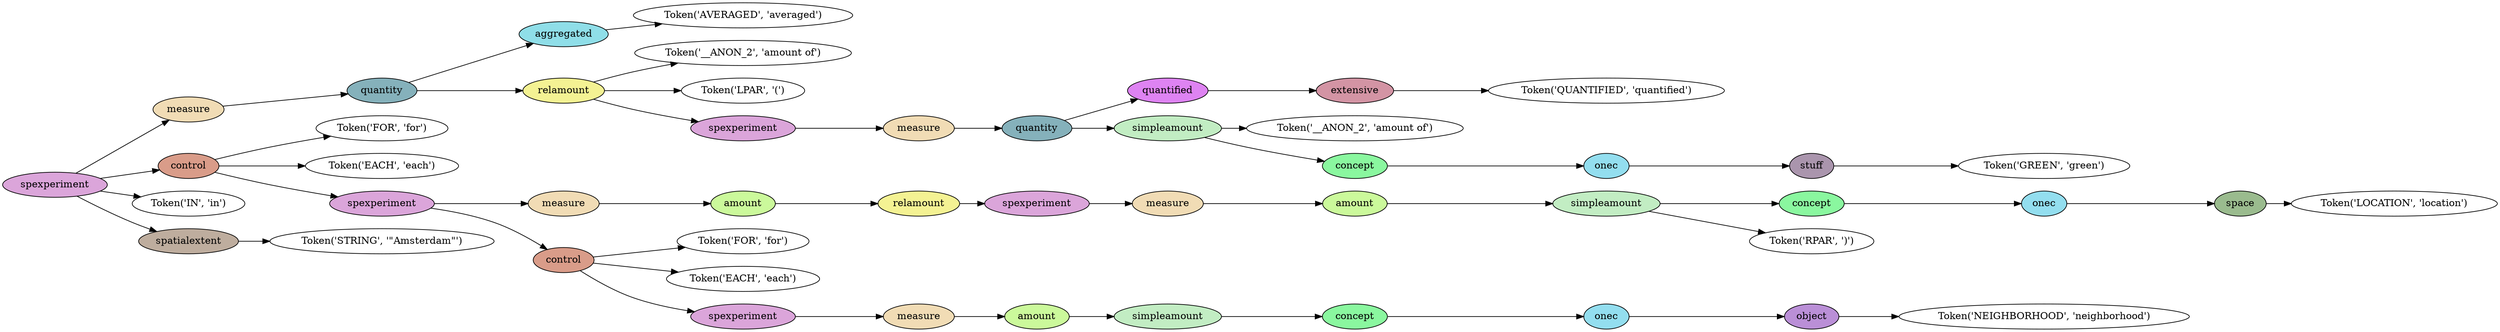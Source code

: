 digraph G {
rankdir=LR;
0 [label="Token('AVERAGED', 'averaged')"];
1 [fillcolor="#8fdee8", label=aggregated, style=filled];
1 -> 0;
2 [label="Token('__ANON_2', 'amount of')"];
3 [label="Token('LPAR', '(')"];
4 [label="Token('QUANTIFIED', 'quantified')"];
5 [fillcolor="#d394a4", label=extensive, style=filled];
5 -> 4;
6 [fillcolor="#de83f2", label=quantified, style=filled];
6 -> 5;
7 [label="Token('__ANON_2', 'amount of')"];
8 [label="Token('GREEN', 'green')"];
9 [fillcolor="#aa95ad", label=stuff, style=filled];
9 -> 8;
10 [fillcolor="#93deef", label=onec, style=filled];
10 -> 9;
11 [fillcolor="#8af79f", label=concept, style=filled];
11 -> 10;
12 [fillcolor="#c2edc3", label=simpleamount, style=filled];
12 -> 7;
12 -> 11;
13 [fillcolor="#85b1bb", label=quantity, style=filled];
13 -> 6;
13 -> 12;
14 [fillcolor="#f1dcb5", label=measure, style=filled];
14 -> 13;
15 [fillcolor="#dba5da", label=spexperiment, style=filled];
15 -> 14;
16 [fillcolor="#f4f293", label=relamount, style=filled];
16 -> 2;
16 -> 3;
16 -> 15;
17 [fillcolor="#85b1bb", label=quantity, style=filled];
17 -> 1;
17 -> 16;
18 [fillcolor="#f1dcb5", label=measure, style=filled];
18 -> 17;
19 [label="Token('FOR', 'for')"];
20 [label="Token('EACH', 'each')"];
21 [label="Token('LOCATION', 'location')"];
22 [fillcolor="#9abb8e", label=space, style=filled];
22 -> 21;
23 [fillcolor="#93deef", label=onec, style=filled];
23 -> 22;
24 [fillcolor="#8af79f", label=concept, style=filled];
24 -> 23;
25 [label="Token('RPAR', ')')"];
26 [fillcolor="#c2edc3", label=simpleamount, style=filled];
26 -> 24;
26 -> 25;
27 [fillcolor="#cbf99b", label=amount, style=filled];
27 -> 26;
28 [fillcolor="#f1dcb5", label=measure, style=filled];
28 -> 27;
29 [fillcolor="#dba5da", label=spexperiment, style=filled];
29 -> 28;
30 [fillcolor="#f4f293", label=relamount, style=filled];
30 -> 29;
31 [fillcolor="#cbf99b", label=amount, style=filled];
31 -> 30;
32 [fillcolor="#f1dcb5", label=measure, style=filled];
32 -> 31;
33 [label="Token('FOR', 'for')"];
34 [label="Token('EACH', 'each')"];
35 [label="Token('NEIGHBORHOOD', 'neighborhood')"];
36 [fillcolor="#ba8fd7", label=object, style=filled];
36 -> 35;
37 [fillcolor="#93deef", label=onec, style=filled];
37 -> 36;
38 [fillcolor="#8af79f", label=concept, style=filled];
38 -> 37;
39 [fillcolor="#c2edc3", label=simpleamount, style=filled];
39 -> 38;
40 [fillcolor="#cbf99b", label=amount, style=filled];
40 -> 39;
41 [fillcolor="#f1dcb5", label=measure, style=filled];
41 -> 40;
42 [fillcolor="#dba5da", label=spexperiment, style=filled];
42 -> 41;
43 [fillcolor="#d99c89", label=control, style=filled];
43 -> 33;
43 -> 34;
43 -> 42;
44 [fillcolor="#dba5da", label=spexperiment, style=filled];
44 -> 32;
44 -> 43;
45 [fillcolor="#d99c89", label=control, style=filled];
45 -> 19;
45 -> 20;
45 -> 44;
46 [label="Token('IN', 'in')"];
47 [label="Token('STRING', '\"Amsterdam\"')"];
48 [fillcolor="#bead9e", label=spatialextent, style=filled];
48 -> 47;
49 [fillcolor="#dba5da", label=spexperiment, style=filled];
49 -> 18;
49 -> 45;
49 -> 46;
49 -> 48;
}

